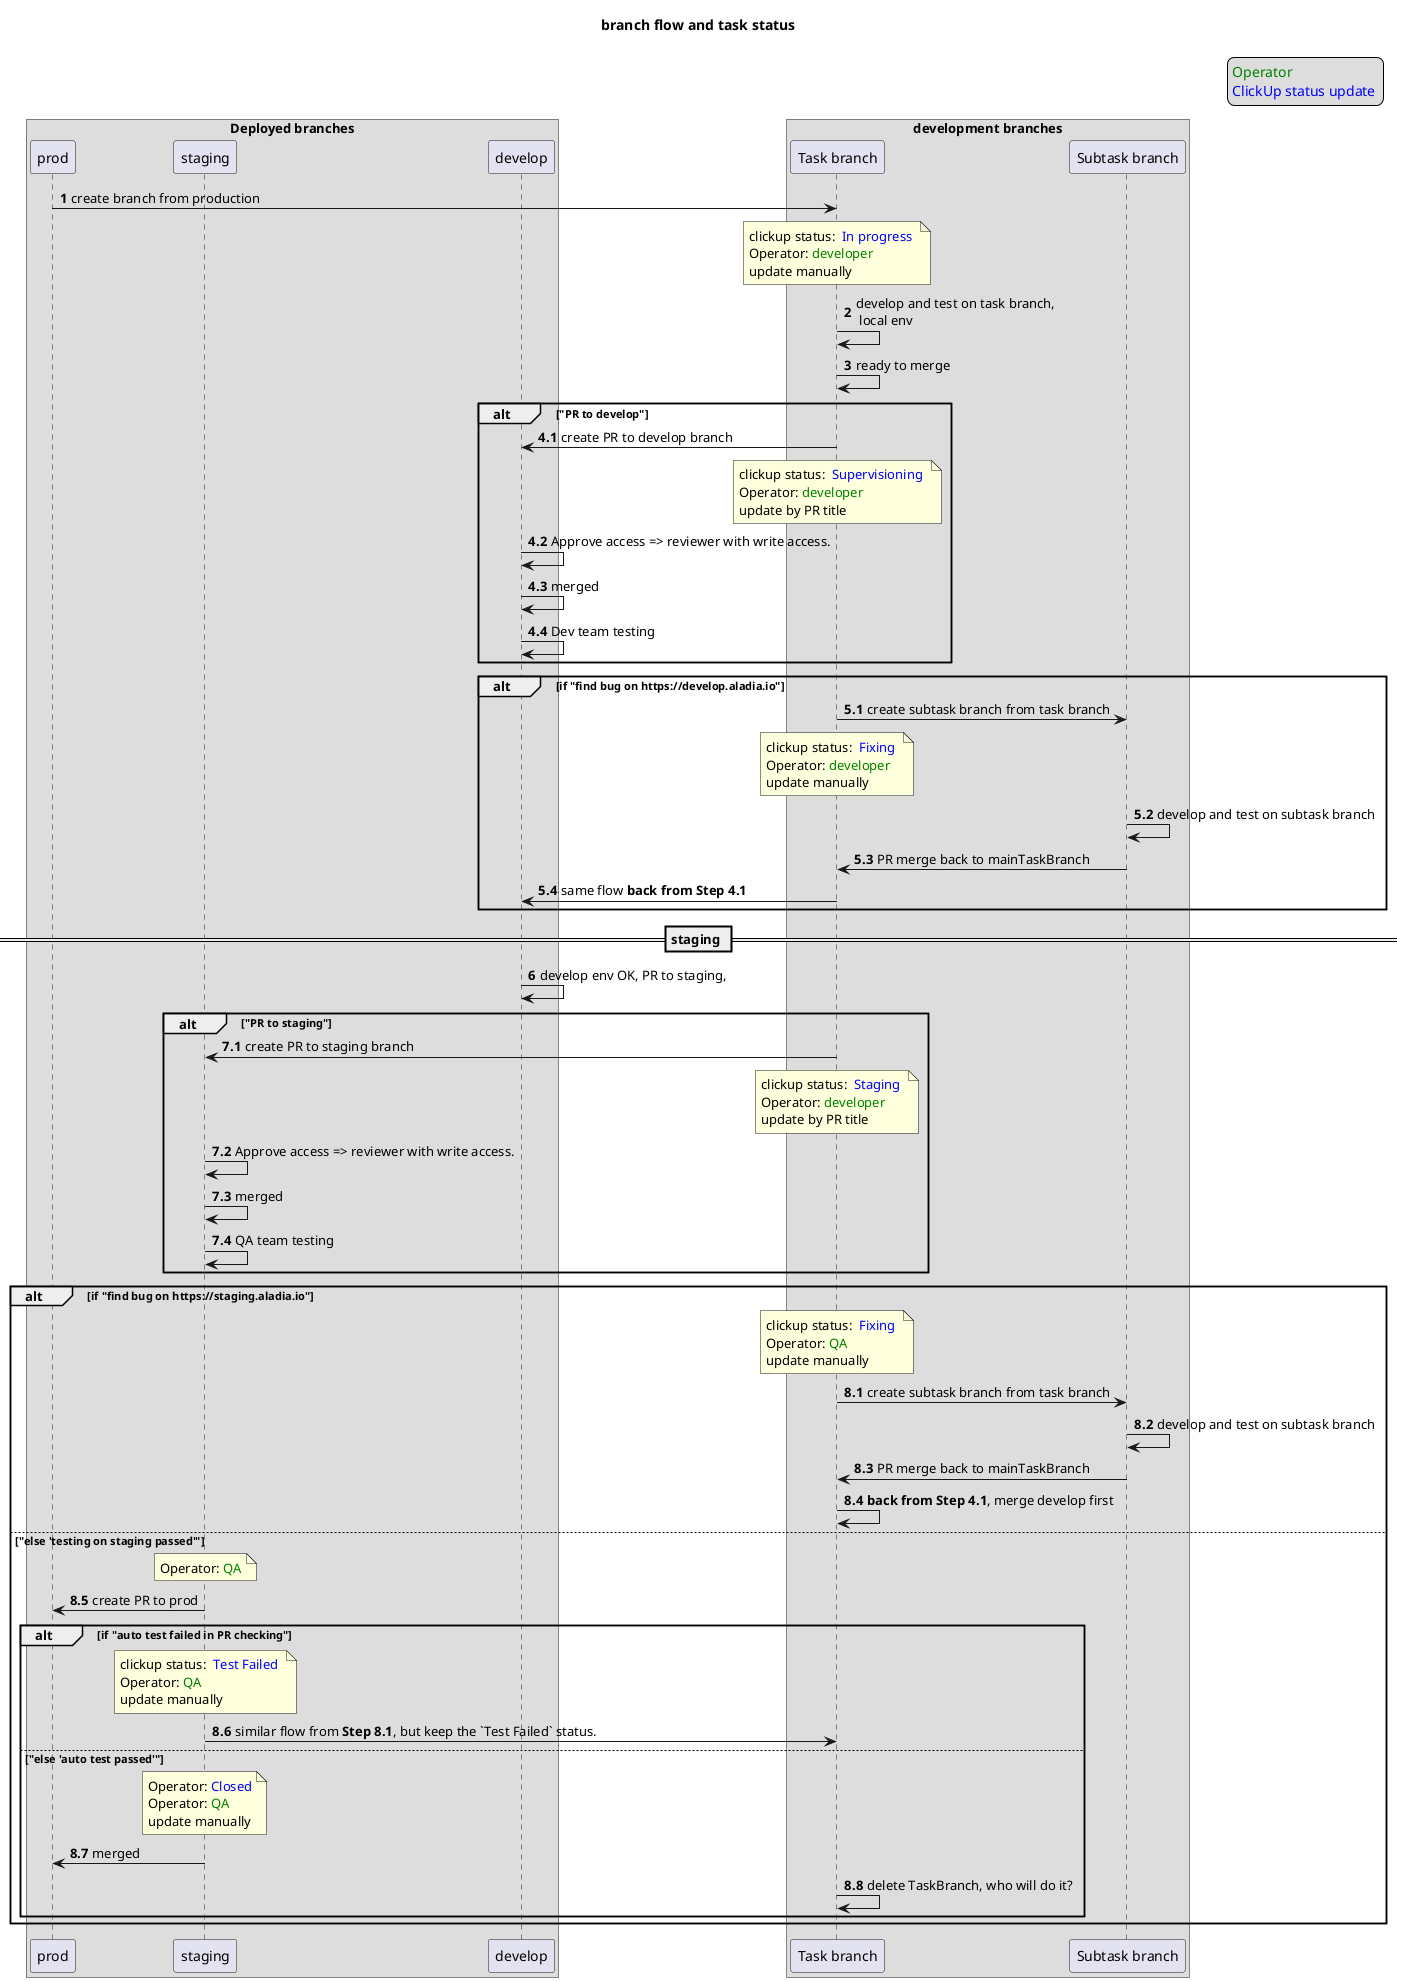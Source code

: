 @startuml
title "branch flow and task status"
legend top right
  <color green>Operator </color>
  <color blue>ClickUp status update </color>
end legend


box "Deployed branches"
participant prod
participant staging
participant develop
end box

box "development branches"
participant TaskBranch as "Task branch"
participant SubtaskBranch as "Subtask branch"
end box

autonumber
prod -> TaskBranch: create branch from production
note over TaskBranch
  clickup status: <color blue> In progress </color>
  Operator: <color green>developer</color>
  update manually
end note
TaskBranch -> TaskBranch: develop and test on task branch, \n local env
TaskBranch -> TaskBranch: ready to merge
  autonumber 4.1
  alt "PR to develop"
    TaskBranch -> develop: create PR to develop branch 
    note over TaskBranch
      clickup status: <color blue> Supervisioning </color>
      Operator: <color green>developer</color>
      update by PR title
    end note
    develop -> develop: <color black>Approve access</color> => reviewer with write access.
    develop -> develop: merged
    develop -> develop: Dev team testing
  end
  autonumber 5.1
  alt if "find bug on https://develop.aladia.io"
    TaskBranch -> SubtaskBranch: create subtask branch from task branch
    note over TaskBranch
      clickup status: <color blue> Fixing </color>
      Operator: <color green>developer</color>
      update manually
    end note    
    SubtaskBranch -> SubtaskBranch: develop and test on subtask branch
    SubtaskBranch -> TaskBranch: PR merge back to mainTaskBranch
    TaskBranch -> develop: same flow <b>back from Step 4.1</b>
  end

' pr to staging
== staging ==
autonumber 6
develop -> develop: develop env OK, PR to staging, 
autonumber 7.1
  alt "PR to staging"
    TaskBranch -> staging: create PR to staging branch 
    note over TaskBranch
      clickup status: <color blue> Staging </color>
      Operator: <color green>developer</color>
      update by PR title
    end note
    staging -> staging: <color black>Approve access</color> => reviewer with write access.
    staging -> staging: merged
    staging -> staging: QA team testing
  end
  autonumber 8.1
  alt if "find bug on https://staging.aladia.io"
    note over TaskBranch
      clickup status: <color blue> Fixing </color>
      Operator: <color green>QA</color>
      update manually
    end note    
    TaskBranch -> SubtaskBranch: create subtask branch from task branch  
    SubtaskBranch -> SubtaskBranch: develop and test on subtask branch
    SubtaskBranch -> TaskBranch: PR merge back to mainTaskBranch
    TaskBranch -> TaskBranch: <b>back from Step 4.1</b>, merge develop first
  else "else 'testing on staging passed'"
    note over staging
      Operator: <color green>QA</color>
    end note  
    staging -> prod: create PR to prod
    alt if "auto test failed in PR checking"
      note over staging
        clickup status: <color blue> Test Failed </color>
        Operator: <color green>QA</color>
        update manually
      end note  
      staging -> TaskBranch: similar flow from <b>Step 8.1</b>, but keep the `Test Failed` status.
    else "else 'auto test passed'"
      note over staging
        Operator: <color blue>Closed</color>
        Operator: <color green>QA</color>
        update manually
      end note  
      staging -> prod: merged
      TaskBranch -> TaskBranch: delete TaskBranch, who will do it?
    end
  end
@enduml